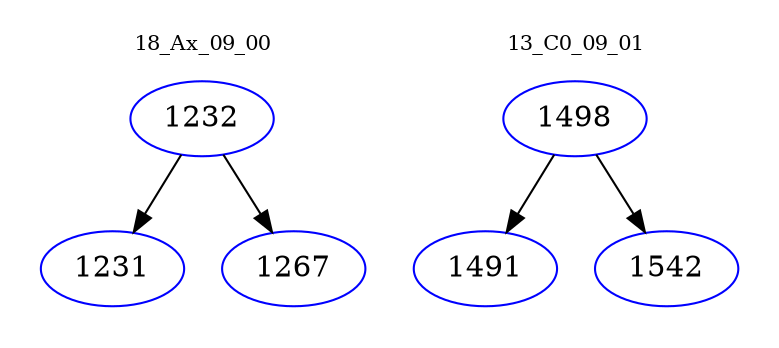 digraph{
subgraph cluster_0 {
color = white
label = "18_Ax_09_00";
fontsize=10;
T0_1232 [label="1232", color="blue"]
T0_1232 -> T0_1231 [color="black"]
T0_1231 [label="1231", color="blue"]
T0_1232 -> T0_1267 [color="black"]
T0_1267 [label="1267", color="blue"]
}
subgraph cluster_1 {
color = white
label = "13_C0_09_01";
fontsize=10;
T1_1498 [label="1498", color="blue"]
T1_1498 -> T1_1491 [color="black"]
T1_1491 [label="1491", color="blue"]
T1_1498 -> T1_1542 [color="black"]
T1_1542 [label="1542", color="blue"]
}
}
